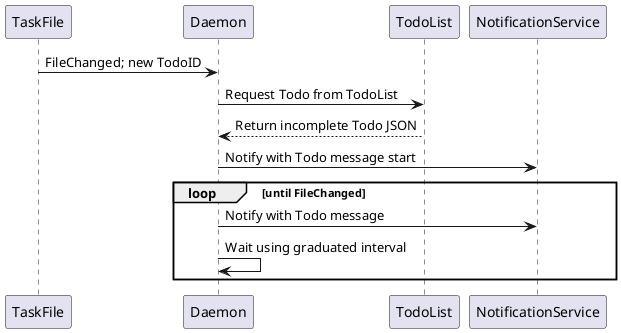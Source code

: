 
     ┌────────┐                ┌──────┐                          ┌────────┐          ┌───────────────────┐
     │TaskFile│                │Daemon│                          │TodoList│          │NotificationService│
     └───┬────┘                └──┬───┘                          └───┬────┘          └─────────┬─────────┘
         │ FileChanged; new TodoID│                                  │                         │
         │ ───────────────────────>                                  │                         │
         │                        │                                  │                         │
         │                        │    Request Todo from TodoList    │                         │
         │                        │ ─────────────────────────────────>                         │
         │                        │                                  │                         │
         │                        │    Return incomplete Todo JSON   │                         │
         │                        │ <─ ─ ─ ─ ─ ─ ─ ─ ─ ─ ─ ─ ─ ─ ─ ─ ─                         │
         │                        │                                  │                         │
         │                        │               Notify with Todo message start               │
         │                        │ ──────────────────────────────────────────────────────────>│
         │                        │                                  │                         │
         │                        │                                  │                         │
         │           ╔═══════╤════╪══════════════════════════════════╪═════════════════════════╪═══════════════════╗
         │           ║ LOOP  │  until FileChanged                    │                         │                   ║
         │           ╟───────┘    │                                  │                         │                   ║
         │           ║            │                  Notify with Todo message                  │                   ║
         │           ║            │ ──────────────────────────────────────────────────────────>│                   ║
         │           ║            │                                  │                         │                   ║
         │           ║            │────┐                                                       │                   ║
         │           ║            │    │ Wait using graduated interval                         │                   ║
         │           ║            │<───┘                                                       │                   ║
         │           ╚════════════╪══════════════════════════════════╪═════════════════════════╪═══════════════════╝
     ┌───┴────┐                ┌──┴───┐                          ┌───┴────┐          ┌─────────┴─────────┐
     │TaskFile│                │Daemon│                          │TodoList│          │NotificationService│
     └────────┘                └──────┘                          └────────┘          └───────────────────┘

@startuml
TaskFile -> Daemon : FileChanged; new TodoID
Daemon -> TodoList : Request Todo from TodoList
Daemon <-- TodoList : Return incomplete Todo JSON
Daemon -> NotificationService : Notify with Todo message start
loop until FileChanged
    Daemon -> NotificationService : Notify with Todo message
    Daemon -> Daemon : Wait using graduated interval
end
@enduml
